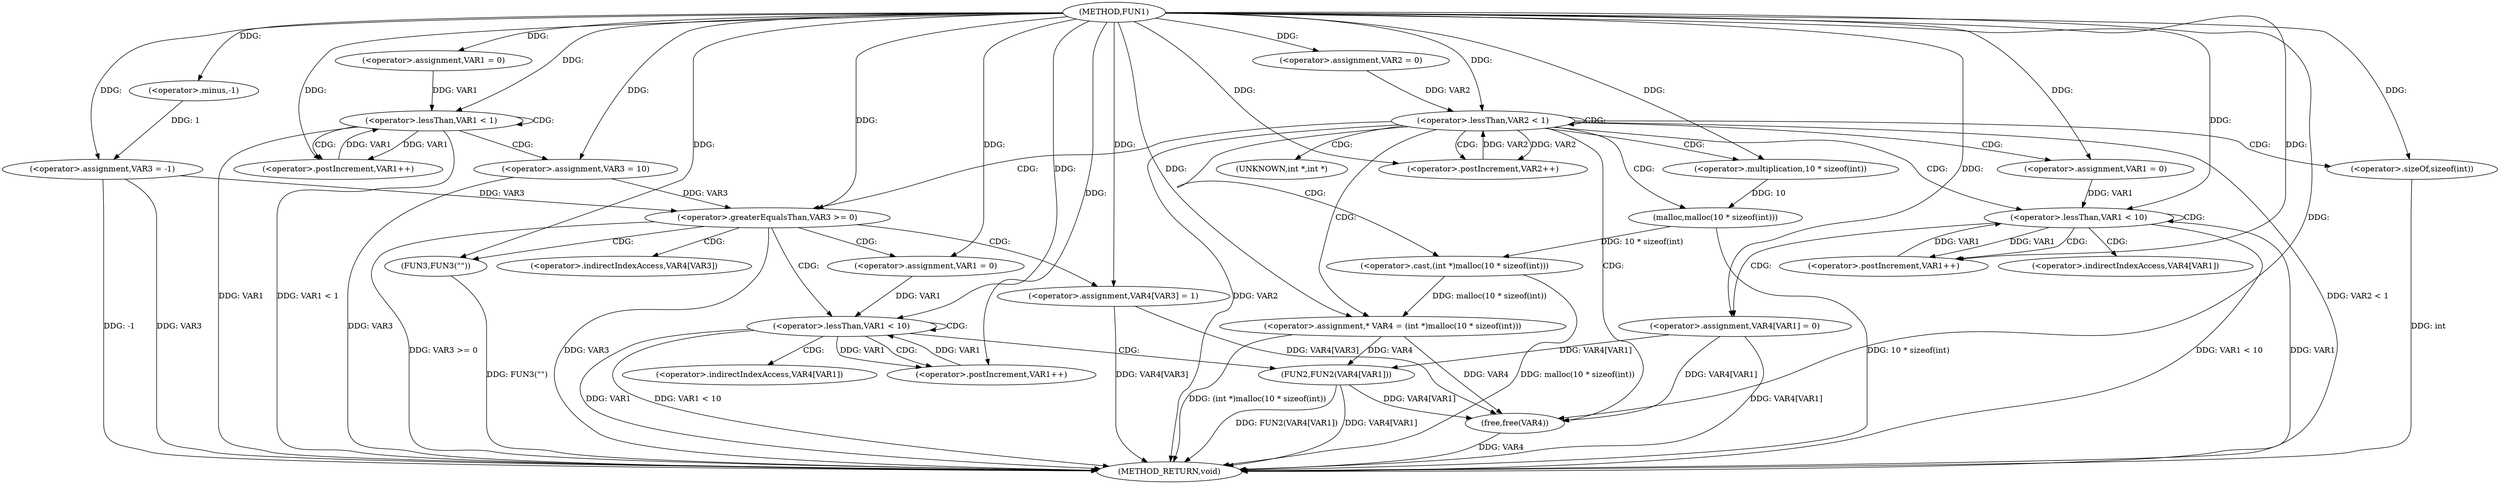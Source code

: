 digraph FUN1 {  
"1000100" [label = "(METHOD,FUN1)" ]
"1000189" [label = "(METHOD_RETURN,void)" ]
"1000105" [label = "(<operator>.assignment,VAR3 = -1)" ]
"1000107" [label = "(<operator>.minus,-1)" ]
"1000110" [label = "(<operator>.assignment,VAR1 = 0)" ]
"1000113" [label = "(<operator>.lessThan,VAR1 < 1)" ]
"1000116" [label = "(<operator>.postIncrement,VAR1++)" ]
"1000119" [label = "(<operator>.assignment,VAR3 = 10)" ]
"1000123" [label = "(<operator>.assignment,VAR2 = 0)" ]
"1000126" [label = "(<operator>.lessThan,VAR2 < 1)" ]
"1000129" [label = "(<operator>.postIncrement,VAR2++)" ]
"1000135" [label = "(<operator>.assignment,* VAR4 = (int *)malloc(10 * sizeof(int)))" ]
"1000137" [label = "(<operator>.cast,(int *)malloc(10 * sizeof(int)))" ]
"1000139" [label = "(malloc,malloc(10 * sizeof(int)))" ]
"1000140" [label = "(<operator>.multiplication,10 * sizeof(int))" ]
"1000142" [label = "(<operator>.sizeOf,sizeof(int))" ]
"1000145" [label = "(<operator>.assignment,VAR1 = 0)" ]
"1000148" [label = "(<operator>.lessThan,VAR1 < 10)" ]
"1000151" [label = "(<operator>.postIncrement,VAR1++)" ]
"1000154" [label = "(<operator>.assignment,VAR4[VAR1] = 0)" ]
"1000160" [label = "(<operator>.greaterEqualsThan,VAR3 >= 0)" ]
"1000164" [label = "(<operator>.assignment,VAR4[VAR3] = 1)" ]
"1000170" [label = "(<operator>.assignment,VAR1 = 0)" ]
"1000173" [label = "(<operator>.lessThan,VAR1 < 10)" ]
"1000176" [label = "(<operator>.postIncrement,VAR1++)" ]
"1000179" [label = "(FUN2,FUN2(VAR4[VAR1]))" ]
"1000185" [label = "(FUN3,FUN3(\"\"))" ]
"1000187" [label = "(free,free(VAR4))" ]
"1000138" [label = "(UNKNOWN,int *,int *)" ]
"1000155" [label = "(<operator>.indirectIndexAccess,VAR4[VAR1])" ]
"1000165" [label = "(<operator>.indirectIndexAccess,VAR4[VAR3])" ]
"1000180" [label = "(<operator>.indirectIndexAccess,VAR4[VAR1])" ]
  "1000187" -> "1000189"  [ label = "DDG: VAR4"] 
  "1000185" -> "1000189"  [ label = "DDG: FUN3(\"\")"] 
  "1000179" -> "1000189"  [ label = "DDG: FUN2(VAR4[VAR1])"] 
  "1000139" -> "1000189"  [ label = "DDG: 10 * sizeof(int)"] 
  "1000179" -> "1000189"  [ label = "DDG: VAR4[VAR1]"] 
  "1000126" -> "1000189"  [ label = "DDG: VAR2"] 
  "1000164" -> "1000189"  [ label = "DDG: VAR4[VAR3]"] 
  "1000126" -> "1000189"  [ label = "DDG: VAR2 < 1"] 
  "1000105" -> "1000189"  [ label = "DDG: -1"] 
  "1000113" -> "1000189"  [ label = "DDG: VAR1"] 
  "1000160" -> "1000189"  [ label = "DDG: VAR3 >= 0"] 
  "1000137" -> "1000189"  [ label = "DDG: malloc(10 * sizeof(int))"] 
  "1000154" -> "1000189"  [ label = "DDG: VAR4[VAR1]"] 
  "1000148" -> "1000189"  [ label = "DDG: VAR1"] 
  "1000148" -> "1000189"  [ label = "DDG: VAR1 < 10"] 
  "1000113" -> "1000189"  [ label = "DDG: VAR1 < 1"] 
  "1000119" -> "1000189"  [ label = "DDG: VAR3"] 
  "1000173" -> "1000189"  [ label = "DDG: VAR1 < 10"] 
  "1000142" -> "1000189"  [ label = "DDG: int"] 
  "1000160" -> "1000189"  [ label = "DDG: VAR3"] 
  "1000173" -> "1000189"  [ label = "DDG: VAR1"] 
  "1000135" -> "1000189"  [ label = "DDG: (int *)malloc(10 * sizeof(int))"] 
  "1000105" -> "1000189"  [ label = "DDG: VAR3"] 
  "1000107" -> "1000105"  [ label = "DDG: 1"] 
  "1000100" -> "1000105"  [ label = "DDG: "] 
  "1000100" -> "1000107"  [ label = "DDG: "] 
  "1000100" -> "1000110"  [ label = "DDG: "] 
  "1000116" -> "1000113"  [ label = "DDG: VAR1"] 
  "1000110" -> "1000113"  [ label = "DDG: VAR1"] 
  "1000100" -> "1000113"  [ label = "DDG: "] 
  "1000113" -> "1000116"  [ label = "DDG: VAR1"] 
  "1000100" -> "1000116"  [ label = "DDG: "] 
  "1000100" -> "1000119"  [ label = "DDG: "] 
  "1000100" -> "1000123"  [ label = "DDG: "] 
  "1000129" -> "1000126"  [ label = "DDG: VAR2"] 
  "1000123" -> "1000126"  [ label = "DDG: VAR2"] 
  "1000100" -> "1000126"  [ label = "DDG: "] 
  "1000126" -> "1000129"  [ label = "DDG: VAR2"] 
  "1000100" -> "1000129"  [ label = "DDG: "] 
  "1000137" -> "1000135"  [ label = "DDG: malloc(10 * sizeof(int))"] 
  "1000100" -> "1000135"  [ label = "DDG: "] 
  "1000139" -> "1000137"  [ label = "DDG: 10 * sizeof(int)"] 
  "1000140" -> "1000139"  [ label = "DDG: 10"] 
  "1000100" -> "1000140"  [ label = "DDG: "] 
  "1000100" -> "1000142"  [ label = "DDG: "] 
  "1000100" -> "1000145"  [ label = "DDG: "] 
  "1000151" -> "1000148"  [ label = "DDG: VAR1"] 
  "1000145" -> "1000148"  [ label = "DDG: VAR1"] 
  "1000100" -> "1000148"  [ label = "DDG: "] 
  "1000148" -> "1000151"  [ label = "DDG: VAR1"] 
  "1000100" -> "1000151"  [ label = "DDG: "] 
  "1000100" -> "1000154"  [ label = "DDG: "] 
  "1000119" -> "1000160"  [ label = "DDG: VAR3"] 
  "1000105" -> "1000160"  [ label = "DDG: VAR3"] 
  "1000100" -> "1000160"  [ label = "DDG: "] 
  "1000100" -> "1000164"  [ label = "DDG: "] 
  "1000100" -> "1000170"  [ label = "DDG: "] 
  "1000170" -> "1000173"  [ label = "DDG: VAR1"] 
  "1000176" -> "1000173"  [ label = "DDG: VAR1"] 
  "1000100" -> "1000173"  [ label = "DDG: "] 
  "1000173" -> "1000176"  [ label = "DDG: VAR1"] 
  "1000100" -> "1000176"  [ label = "DDG: "] 
  "1000154" -> "1000179"  [ label = "DDG: VAR4[VAR1]"] 
  "1000135" -> "1000179"  [ label = "DDG: VAR4"] 
  "1000100" -> "1000185"  [ label = "DDG: "] 
  "1000154" -> "1000187"  [ label = "DDG: VAR4[VAR1]"] 
  "1000179" -> "1000187"  [ label = "DDG: VAR4[VAR1]"] 
  "1000135" -> "1000187"  [ label = "DDG: VAR4"] 
  "1000164" -> "1000187"  [ label = "DDG: VAR4[VAR3]"] 
  "1000100" -> "1000187"  [ label = "DDG: "] 
  "1000113" -> "1000119"  [ label = "CDG: "] 
  "1000113" -> "1000116"  [ label = "CDG: "] 
  "1000113" -> "1000113"  [ label = "CDG: "] 
  "1000126" -> "1000142"  [ label = "CDG: "] 
  "1000126" -> "1000139"  [ label = "CDG: "] 
  "1000126" -> "1000135"  [ label = "CDG: "] 
  "1000126" -> "1000148"  [ label = "CDG: "] 
  "1000126" -> "1000126"  [ label = "CDG: "] 
  "1000126" -> "1000137"  [ label = "CDG: "] 
  "1000126" -> "1000129"  [ label = "CDG: "] 
  "1000126" -> "1000145"  [ label = "CDG: "] 
  "1000126" -> "1000160"  [ label = "CDG: "] 
  "1000126" -> "1000187"  [ label = "CDG: "] 
  "1000126" -> "1000140"  [ label = "CDG: "] 
  "1000126" -> "1000138"  [ label = "CDG: "] 
  "1000148" -> "1000148"  [ label = "CDG: "] 
  "1000148" -> "1000155"  [ label = "CDG: "] 
  "1000148" -> "1000154"  [ label = "CDG: "] 
  "1000148" -> "1000151"  [ label = "CDG: "] 
  "1000160" -> "1000164"  [ label = "CDG: "] 
  "1000160" -> "1000165"  [ label = "CDG: "] 
  "1000160" -> "1000173"  [ label = "CDG: "] 
  "1000160" -> "1000170"  [ label = "CDG: "] 
  "1000160" -> "1000185"  [ label = "CDG: "] 
  "1000173" -> "1000180"  [ label = "CDG: "] 
  "1000173" -> "1000173"  [ label = "CDG: "] 
  "1000173" -> "1000179"  [ label = "CDG: "] 
  "1000173" -> "1000176"  [ label = "CDG: "] 
}
